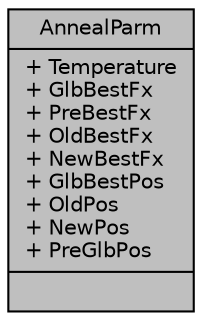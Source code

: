 digraph "AnnealParm"
{
  edge [fontname="Helvetica",fontsize="10",labelfontname="Helvetica",labelfontsize="10"];
  node [fontname="Helvetica",fontsize="10",shape=record];
  Node1 [label="{AnnealParm\n|+ Temperature\l+ GlbBestFx\l+ PreBestFx\l+ OldBestFx\l+ NewBestFx\l+ GlbBestPos\l+ OldPos\l+ NewPos\l+ PreGlbPos\l|}",height=0.2,width=0.4,color="black", fillcolor="grey75", style="filled", fontcolor="black"];
}
